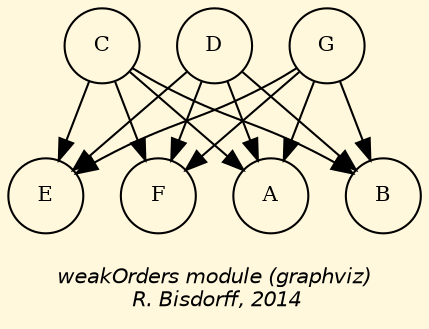 digraph G {
graph [ bgcolor = cornsilk, ordering = out, fontname = "Helvetica-Oblique",
 fontsize = 12,
 label = "\nweakOrders module (graphviz)\n R. Bisdorff, 2014", size="7,7",fontsize=10];
F [shape = "circle", label = "F", fontsize=10];
C [shape = "circle", label = "C", fontsize=10];
A [shape = "circle", label = "A", fontsize=10];
B [shape = "circle", label = "B", fontsize=10];
D [shape = "circle", label = "D", fontsize=10];
E [shape = "circle", label = "E", fontsize=10];
G [shape = "circle", label = "G", fontsize=10];
{ rank = same; D; G; C; }
{ rank = same; E; F; A; B; }
D-> E [style="setlinewidth(1)",color=black] ;
D-> F [style="setlinewidth(1)",color=black] ;
D-> A [style="setlinewidth(1)",color=black] ;
D-> B [style="setlinewidth(1)",color=black] ;
G-> E [style="setlinewidth(1)",color=black] ;
G-> F [style="setlinewidth(1)",color=black] ;
G-> A [style="setlinewidth(1)",color=black] ;
G-> B [style="setlinewidth(1)",color=black] ;
C-> E [style="setlinewidth(1)",color=black] ;
C-> F [style="setlinewidth(1)",color=black] ;
C-> A [style="setlinewidth(1)",color=black] ;
C-> B [style="setlinewidth(1)",color=black] ;
}
 
